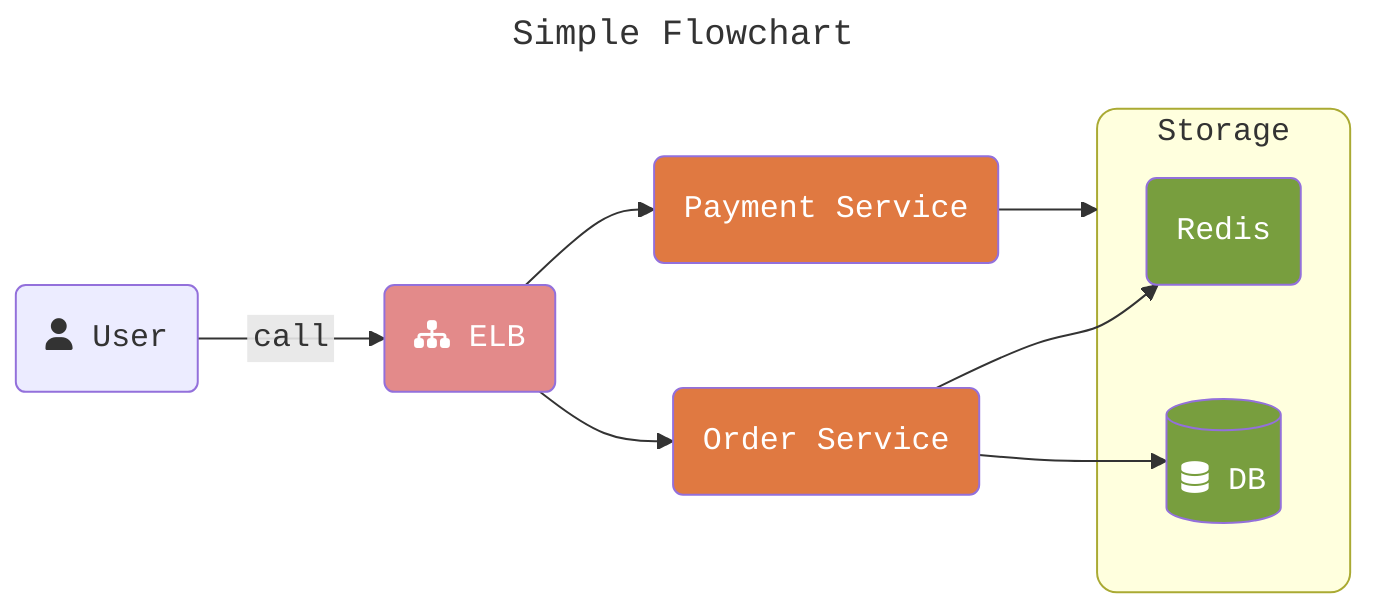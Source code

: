 ---
title: Simple Flowchart
---
%%{init: {"theme": "light", "themeVariables": {"fontFamily": "Monospace"}, "themeCSS": ".edgeLabel p { padding: 0px 3px; }"}}%%
flowchart LR
    user@{shape: rounded, label: "fa:fa-user User"}--> |call|elb:::gateway@{shape: rounded, label: "fa:fa-sitemap ELB"}
    order_service:::api@{shape: rounded, label: "Order Service"}-->redis:::storage@{shape: rounded, label: "Redis"}
    order_service:::api@{shape: rounded, label: "Order Service"}-->db:::storage@{shape: cyl, label: "fa:fa-database DB"}
    style storage rx:10,ry:10
    subgraph storage [Storage]
        direction TB
        redis:::storage@{shape: rounded, label: "Redis"}
        db:::storage@{shape: cyl, label: "fa:fa-database DB"}
    end
    payment_service:::api@{shape: rounded, label: "Payment Service"}-->storage
    elb:::gateway@{shape: rounded, label: "fa:fa-sitemap ELB"}-->order_service:::api@{shape: rounded, label: "Order Service"}
    elb:::gateway@{shape: rounded, label: "fa:fa-sitemap ELB"}-->payment_service:::api@{shape: rounded, label: "Payment Service"}
classDef gateway fill:#E38A8A,color:#FFFFFF
classDef api fill:#E07941,color:#FFFFFF
classDef storage fill:#789E3E,color:#FFFFFF